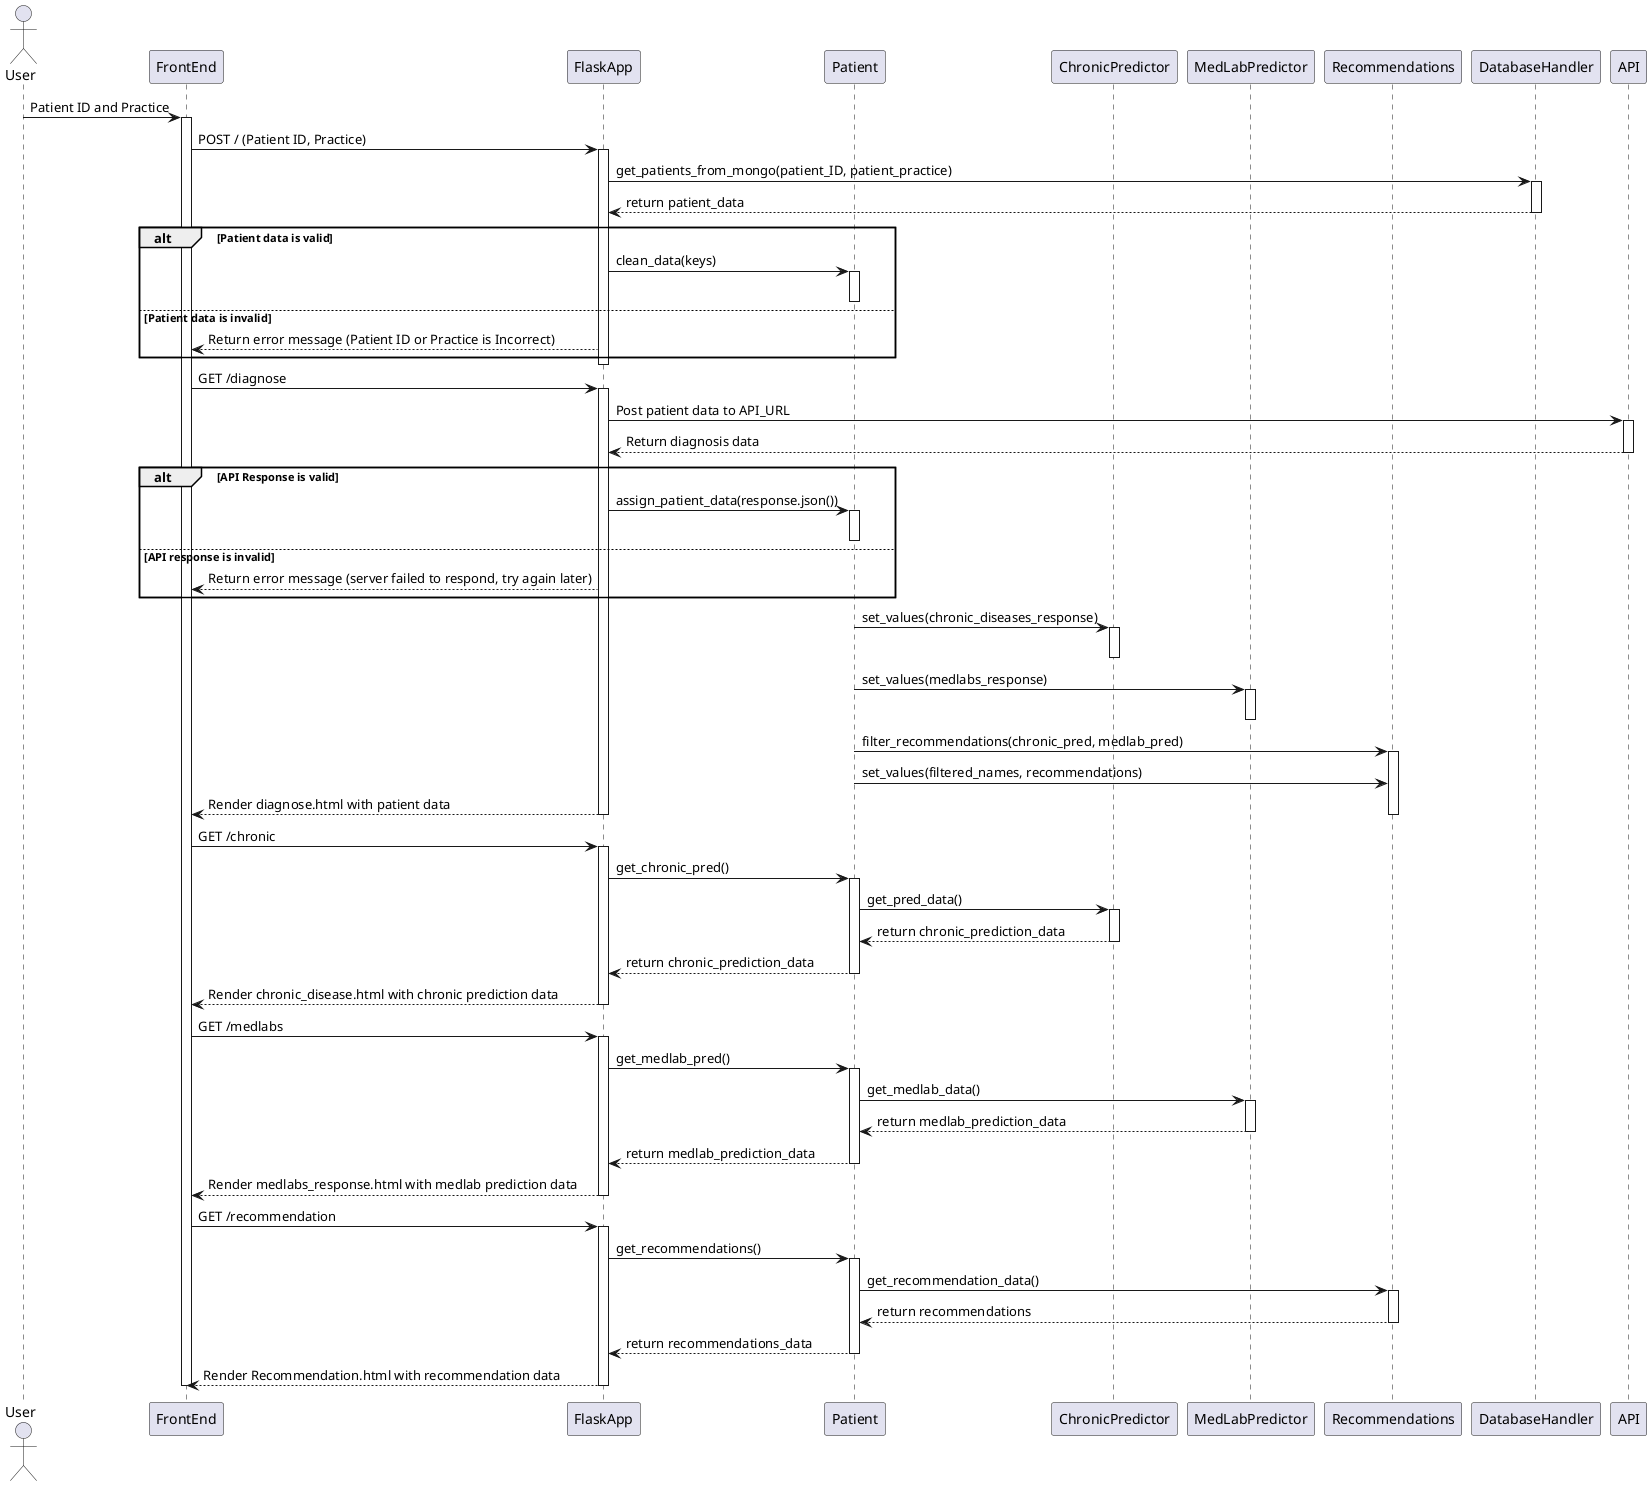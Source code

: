 @startuml
actor User

participant "FrontEnd" as FE
participant "FlaskApp" as Flask
participant "Patient" as Patient
participant "ChronicPredictor" as ChronicPredictor
participant "MedLabPredictor" as MedLabPredictor
participant "Recommendations" as Recommendations
participant "DatabaseHandler" as Database
participant "API" as API

User -> FE: Patient ID and Practice
activate FE
FE-> Flask: POST / (Patient ID, Practice)

activate Flask

Flask -> Database: get_patients_from_mongo(patient_ID, patient_practice)
activate Database
Database --> Flask: return patient_data
deactivate Database


alt Patient data is valid
   Flask -> Patient: clean_data(keys)
   activate Patient
   deactivate Patient
else Patient data is invalid
    Flask --> FE: Return error message (Patient ID or Practice is Incorrect)
end
deactivate Flask

FE -> Flask: GET /diagnose
activate Flask
Flask -> API: Post patient data to API_URL
activate API
API --> Flask: Return diagnosis data
deactivate API
alt API Response is valid
    Flask -> Patient: assign_patient_data(response.json())
    activate Patient
    deactivate Patient
else API response is invalid
    Flask --> FE: Return error message (server failed to respond, try again later)
end
Patient -> ChronicPredictor: set_values(chronic_diseases_response)
activate ChronicPredictor
deactivate ChronicPredictor
Patient -> MedLabPredictor: set_values(medlabs_response)
activate MedLabPredictor
deactivate MedLabPredictor
Patient -> Recommendations: filter_recommendations(chronic_pred, medlab_pred)
activate Recommendations
Patient -> Recommendations: set_values(filtered_names, recommendations)
Flask --> FE: Render diagnose.html with patient data
deactivate Recommendations
deactivate Flask

FE -> Flask: GET /chronic
activate Flask
Flask -> Patient: get_chronic_pred()
activate Patient
Patient -> ChronicPredictor: get_pred_data()
activate ChronicPredictor 
ChronicPredictor --> Patient: return chronic_prediction_data
deactivate ChronicPredictor
Patient --> Flask: return chronic_prediction_data
deactivate Patient
Flask --> FE: Render chronic_disease.html with chronic prediction data
deactivate Flask

FE -> Flask: GET /medlabs
activate Flask
Flask -> Patient: get_medlab_pred()
activate Patient
Patient -> MedLabPredictor: get_medlab_data()
activate MedLabPredictor 
MedLabPredictor --> Patient : return medlab_prediction_data
deactivate MedLabPredictor
Patient --> Flask : return medlab_prediction_data
deactivate Patient
Flask --> FE: Render medlabs_response.html with medlab prediction data
deactivate Flask

FE -> Flask: GET /recommendation
activate Flask
Flask -> Patient: get_recommendations()
activate Patient
Patient -> Recommendations: get_recommendation_data()
activate Recommendations
Recommendations --> Patient: return recommendations
deactivate Recommendations
Patient --> Flask : return recommendations_data
deactivate Patient
Flask --> FE: Render Recommendation.html with recommendation data
deactivate Flask
deactivate FE
@enduml
